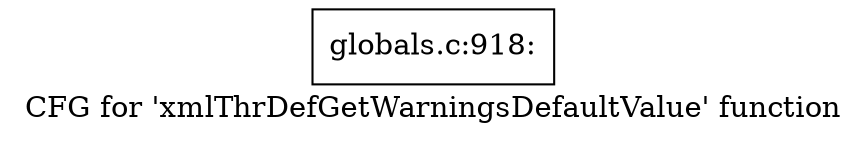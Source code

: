digraph "CFG for 'xmlThrDefGetWarningsDefaultValue' function" {
	label="CFG for 'xmlThrDefGetWarningsDefaultValue' function";

	Node0x5624fdaef770 [shape=record,label="{globals.c:918:}"];
}
